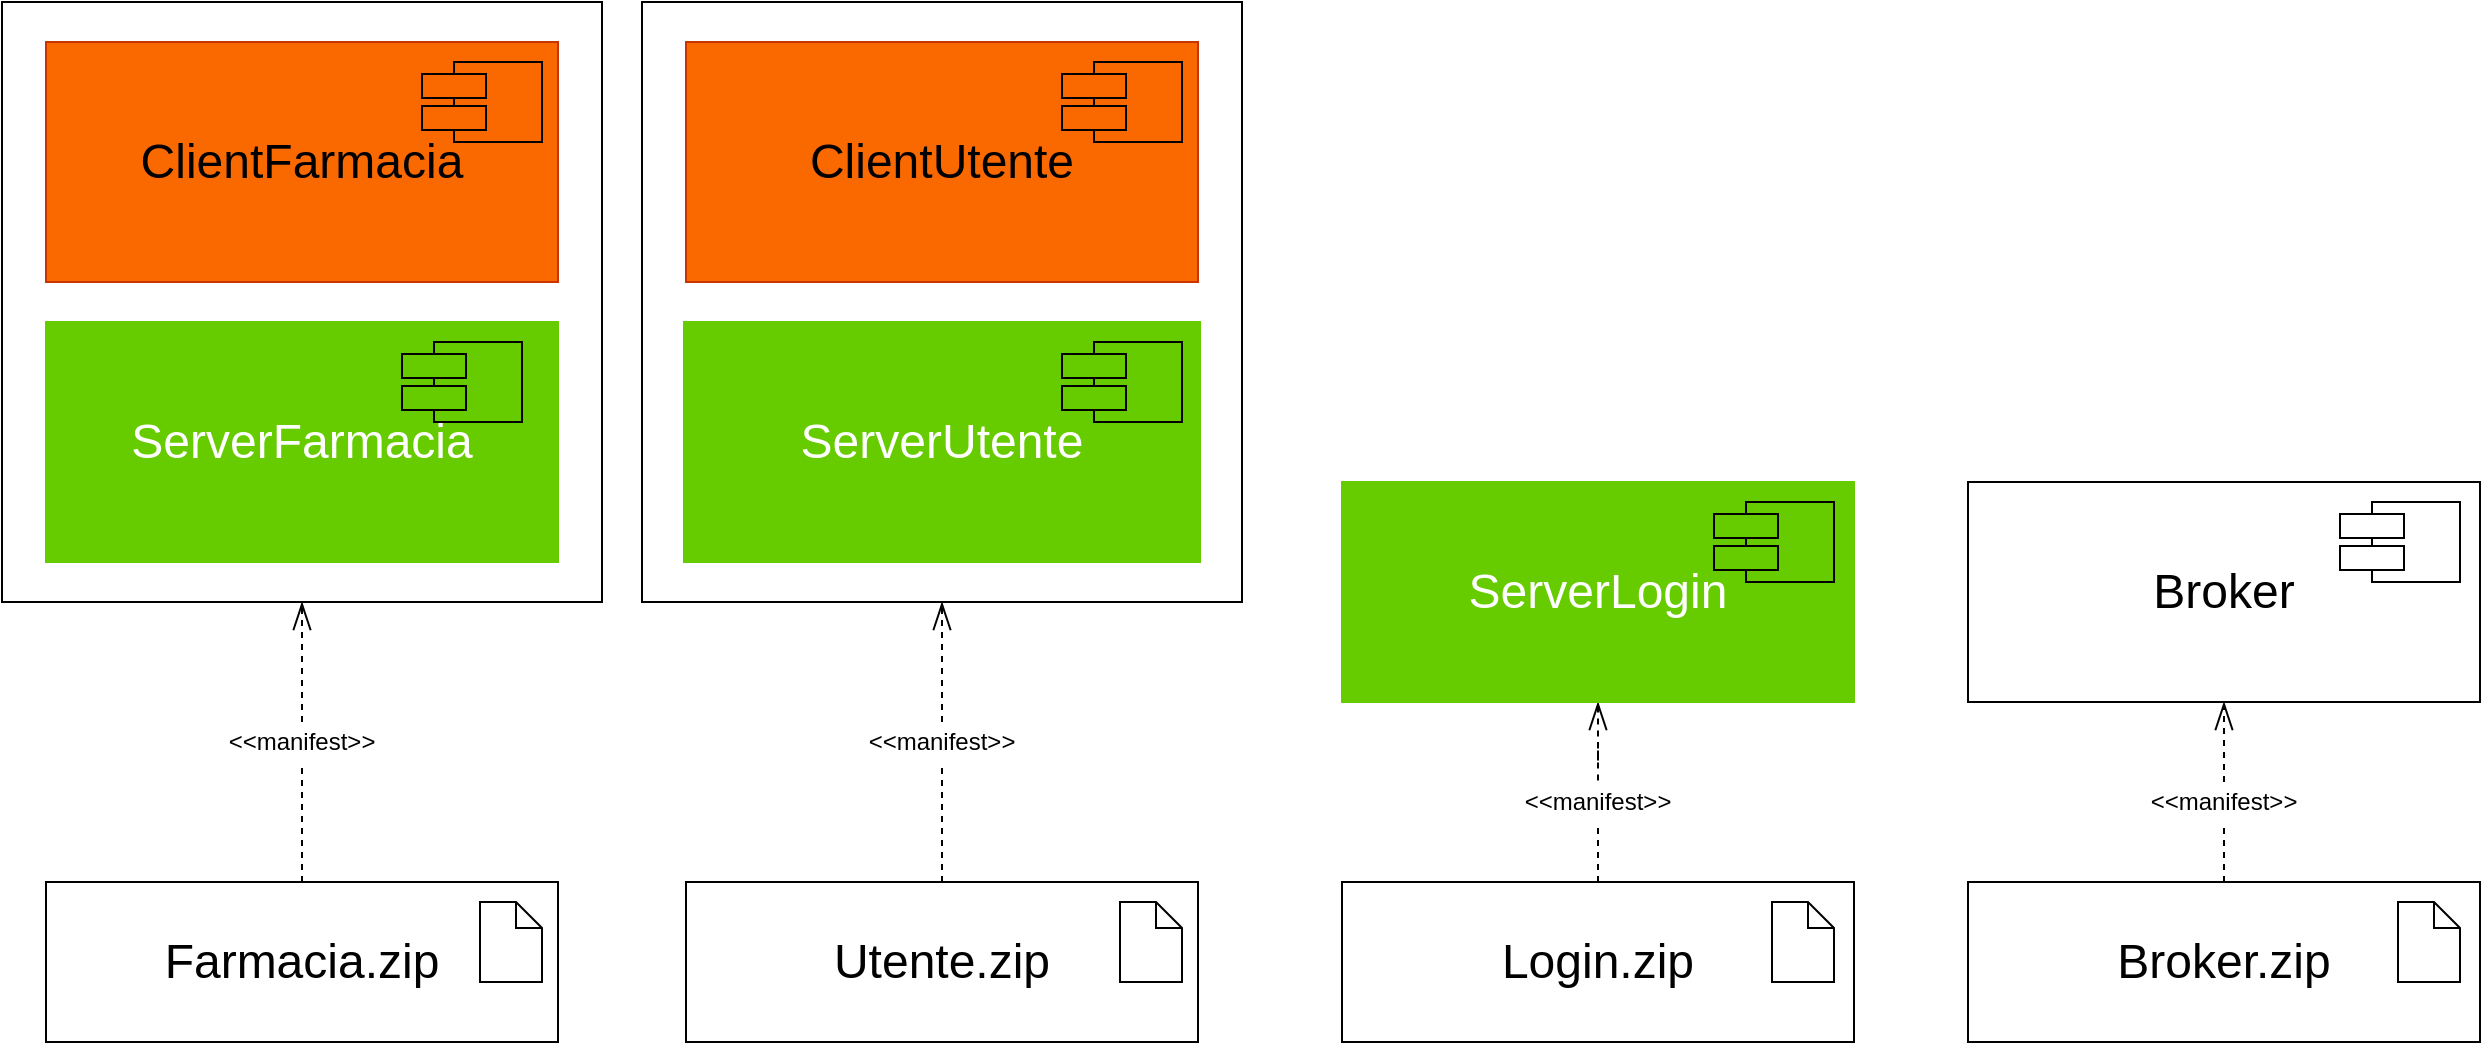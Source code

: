 <mxfile version="14.7.6" type="device" pages="2"><diagram id="c40Dmg4c9XdsCeUF21g8" name="Artefatti"><mxGraphModel dx="1248" dy="677" grid="1" gridSize="10" guides="1" tooltips="1" connect="1" arrows="1" fold="1" page="1" pageScale="1" pageWidth="827" pageHeight="1169" math="0" shadow="0"><root><mxCell id="0"/><mxCell id="1" parent="0"/><mxCell id="fkYIzti-pxC9JSJGZYUs-1" value="&lt;font style=&quot;font-size: 24px&quot;&gt;Broker.zip&lt;/font&gt;" style="rounded=0;whiteSpace=wrap;html=1;" vertex="1" parent="1"><mxGeometry x="1023" y="460" width="256" height="80" as="geometry"/></mxCell><mxCell id="fkYIzti-pxC9JSJGZYUs-2" value="&lt;font style=&quot;font-size: 24px&quot;&gt;Broker&lt;/font&gt;" style="rounded=0;whiteSpace=wrap;html=1;" vertex="1" parent="1"><mxGeometry x="1023" y="260" width="256" height="110" as="geometry"/></mxCell><mxCell id="fkYIzti-pxC9JSJGZYUs-3" value="" style="shape=component;align=left;spacingLeft=36;rounded=0;shadow=0;comic=0;labelBackgroundColor=none;strokeWidth=1;fontFamily=Verdana;fontSize=12;html=1;" vertex="1" parent="1"><mxGeometry x="1209" y="270" width="60" height="40" as="geometry"/></mxCell><mxCell id="fkYIzti-pxC9JSJGZYUs-4" value="" style="endArrow=openThin;html=1;entryX=0.5;entryY=1;entryDx=0;entryDy=0;exitX=0.5;exitY=0;exitDx=0;exitDy=0;dashed=1;startArrow=none;startSize=6;endSize=12;endFill=0;" edge="1" parent="1" source="fkYIzti-pxC9JSJGZYUs-5" target="fkYIzti-pxC9JSJGZYUs-2"><mxGeometry width="50" height="50" relative="1" as="geometry"><mxPoint x="1119" y="450" as="sourcePoint"/><mxPoint x="1169" y="400" as="targetPoint"/></mxGeometry></mxCell><mxCell id="fkYIzti-pxC9JSJGZYUs-5" value="&amp;lt;&amp;lt;manifest&amp;gt;&amp;gt;" style="text;html=1;strokeColor=none;fillColor=none;align=center;verticalAlign=middle;whiteSpace=wrap;rounded=0;" vertex="1" parent="1"><mxGeometry x="1131" y="410" width="40" height="20" as="geometry"/></mxCell><mxCell id="fkYIzti-pxC9JSJGZYUs-6" value="" style="endArrow=none;html=1;entryX=0.5;entryY=1;entryDx=0;entryDy=0;exitX=0.5;exitY=0;exitDx=0;exitDy=0;dashed=1;" edge="1" parent="1" source="fkYIzti-pxC9JSJGZYUs-1" target="fkYIzti-pxC9JSJGZYUs-5"><mxGeometry width="50" height="50" relative="1" as="geometry"><mxPoint x="1151" y="460" as="sourcePoint"/><mxPoint x="1151" y="370" as="targetPoint"/></mxGeometry></mxCell><mxCell id="fkYIzti-pxC9JSJGZYUs-7" value="&lt;font style=&quot;font-size: 24px&quot;&gt;Login.zip&lt;/font&gt;" style="rounded=0;whiteSpace=wrap;html=1;" vertex="1" parent="1"><mxGeometry x="710" y="460" width="256" height="80" as="geometry"/></mxCell><mxCell id="EREC_m5Hk_hTlTyeL2ur-1" value="" style="edgeStyle=orthogonalEdgeStyle;rounded=0;jumpStyle=arc;jumpSize=12;orthogonalLoop=1;jettySize=auto;html=1;endArrow=none;endFill=0;endSize=12;startSize=12;startArrow=openThin;startFill=0;dashed=1;" edge="1" parent="1" source="fkYIzti-pxC9JSJGZYUs-8" target="fkYIzti-pxC9JSJGZYUs-11"><mxGeometry relative="1" as="geometry"/></mxCell><mxCell id="fkYIzti-pxC9JSJGZYUs-8" value="&lt;font style=&quot;font-size: 24px&quot;&gt;ServerLogin&lt;/font&gt;" style="rounded=0;whiteSpace=wrap;html=1;fontColor=#ffffff;strokeColor=#66CC00;fillColor=#66CC00;" vertex="1" parent="1"><mxGeometry x="710" y="260" width="256" height="110" as="geometry"/></mxCell><mxCell id="fkYIzti-pxC9JSJGZYUs-9" value="" style="shape=component;align=left;spacingLeft=36;rounded=0;shadow=0;comic=0;labelBackgroundColor=none;strokeWidth=1;fontFamily=Verdana;fontSize=12;html=1;fillColor=#66CC00;" vertex="1" parent="1"><mxGeometry x="896" y="270" width="60" height="40" as="geometry"/></mxCell><mxCell id="fkYIzti-pxC9JSJGZYUs-11" value="&amp;lt;&amp;lt;manifest&amp;gt;&amp;gt;" style="text;html=1;strokeColor=none;fillColor=none;align=center;verticalAlign=middle;whiteSpace=wrap;rounded=0;" vertex="1" parent="1"><mxGeometry x="818" y="410" width="40" height="20" as="geometry"/></mxCell><mxCell id="fkYIzti-pxC9JSJGZYUs-12" value="" style="endArrow=none;html=1;entryX=0.5;entryY=1;entryDx=0;entryDy=0;exitX=0.5;exitY=0;exitDx=0;exitDy=0;dashed=1;" edge="1" parent="1" source="fkYIzti-pxC9JSJGZYUs-7" target="fkYIzti-pxC9JSJGZYUs-11"><mxGeometry width="50" height="50" relative="1" as="geometry"><mxPoint x="838" y="460" as="sourcePoint"/><mxPoint x="838" y="370" as="targetPoint"/></mxGeometry></mxCell><mxCell id="fkYIzti-pxC9JSJGZYUs-13" value="" style="rounded=0;whiteSpace=wrap;html=1;" vertex="1" parent="1"><mxGeometry x="360" y="20" width="300" height="300" as="geometry"/></mxCell><mxCell id="fkYIzti-pxC9JSJGZYUs-14" value="&lt;font style=&quot;font-size: 24px&quot;&gt;Utente.zip&lt;/font&gt;" style="rounded=0;whiteSpace=wrap;html=1;" vertex="1" parent="1"><mxGeometry x="382" y="460" width="256" height="80" as="geometry"/></mxCell><mxCell id="fkYIzti-pxC9JSJGZYUs-15" value="" style="endArrow=openThin;html=1;exitX=0.5;exitY=0;exitDx=0;exitDy=0;dashed=1;startArrow=none;endFill=0;endSize=12;" edge="1" parent="1" source="fkYIzti-pxC9JSJGZYUs-16"><mxGeometry width="50" height="50" relative="1" as="geometry"><mxPoint x="466" y="470" as="sourcePoint"/><mxPoint x="510" y="320" as="targetPoint"/></mxGeometry></mxCell><mxCell id="fkYIzti-pxC9JSJGZYUs-16" value="&amp;lt;&amp;lt;manifest&amp;gt;&amp;gt;" style="text;html=1;strokeColor=none;fillColor=none;align=center;verticalAlign=middle;whiteSpace=wrap;rounded=0;" vertex="1" parent="1"><mxGeometry x="490" y="380" width="40" height="20" as="geometry"/></mxCell><mxCell id="fkYIzti-pxC9JSJGZYUs-17" value="" style="endArrow=none;html=1;entryX=0.5;entryY=1;entryDx=0;entryDy=0;exitX=0.5;exitY=0;exitDx=0;exitDy=0;dashed=1;" edge="1" parent="1" source="fkYIzti-pxC9JSJGZYUs-14" target="fkYIzti-pxC9JSJGZYUs-16"><mxGeometry width="50" height="50" relative="1" as="geometry"><mxPoint x="498" y="480" as="sourcePoint"/><mxPoint x="498" y="390" as="targetPoint"/></mxGeometry></mxCell><mxCell id="fkYIzti-pxC9JSJGZYUs-18" value="&lt;font style=&quot;font-size: 24px&quot;&gt;ServerUtente&lt;/font&gt;" style="rounded=0;whiteSpace=wrap;html=1;fontColor=#ffffff;strokeColor=#66CC00;fillColor=#66CC00;" vertex="1" parent="1"><mxGeometry x="381" y="180" width="258" height="120" as="geometry"/></mxCell><mxCell id="fkYIzti-pxC9JSJGZYUs-19" value="&lt;font style=&quot;font-size: 24px&quot;&gt;ClientUtente&lt;/font&gt;" style="rounded=0;whiteSpace=wrap;html=1;fontColor=#000000;strokeColor=#C73500;fillColor=#fa6800;" vertex="1" parent="1"><mxGeometry x="382" y="40" width="256" height="120" as="geometry"/></mxCell><mxCell id="fkYIzti-pxC9JSJGZYUs-20" value="" style="rounded=0;whiteSpace=wrap;html=1;" vertex="1" parent="1"><mxGeometry x="40" y="20" width="300" height="300" as="geometry"/></mxCell><mxCell id="fkYIzti-pxC9JSJGZYUs-21" value="&lt;font style=&quot;font-size: 24px&quot;&gt;Farmacia.zip&lt;/font&gt;" style="rounded=0;whiteSpace=wrap;html=1;" vertex="1" parent="1"><mxGeometry x="62" y="460" width="256" height="80" as="geometry"/></mxCell><mxCell id="fkYIzti-pxC9JSJGZYUs-22" value="" style="endArrow=openThin;html=1;exitX=0.5;exitY=0;exitDx=0;exitDy=0;dashed=1;startArrow=none;endFill=0;jumpSize=12;endSize=12;" edge="1" parent="1" source="fkYIzti-pxC9JSJGZYUs-23"><mxGeometry width="50" height="50" relative="1" as="geometry"><mxPoint x="146" y="470" as="sourcePoint"/><mxPoint x="190" y="320" as="targetPoint"/></mxGeometry></mxCell><mxCell id="fkYIzti-pxC9JSJGZYUs-23" value="&amp;lt;&amp;lt;manifest&amp;gt;&amp;gt;" style="text;html=1;strokeColor=none;fillColor=none;align=center;verticalAlign=middle;whiteSpace=wrap;rounded=0;" vertex="1" parent="1"><mxGeometry x="170" y="380" width="40" height="20" as="geometry"/></mxCell><mxCell id="fkYIzti-pxC9JSJGZYUs-24" value="" style="endArrow=none;html=1;entryX=0.5;entryY=1;entryDx=0;entryDy=0;exitX=0.5;exitY=0;exitDx=0;exitDy=0;dashed=1;" edge="1" parent="1" source="fkYIzti-pxC9JSJGZYUs-21" target="fkYIzti-pxC9JSJGZYUs-23"><mxGeometry width="50" height="50" relative="1" as="geometry"><mxPoint x="178" y="480" as="sourcePoint"/><mxPoint x="178" y="390" as="targetPoint"/></mxGeometry></mxCell><mxCell id="fkYIzti-pxC9JSJGZYUs-25" value="&lt;font style=&quot;font-size: 24px&quot;&gt;ServerFarmacia&lt;/font&gt;" style="rounded=0;whiteSpace=wrap;html=1;fontColor=#ffffff;strokeColor=#66CC00;fillColor=#66CC00;" vertex="1" parent="1"><mxGeometry x="62" y="180" width="256" height="120" as="geometry"/></mxCell><mxCell id="fkYIzti-pxC9JSJGZYUs-26" value="&lt;span style=&quot;font-size: 24px&quot;&gt;ClientFarmacia&lt;/span&gt;" style="rounded=0;whiteSpace=wrap;html=1;fontColor=#000000;strokeColor=#C73500;fillColor=#fa6800;" vertex="1" parent="1"><mxGeometry x="62" y="40" width="256" height="120" as="geometry"/></mxCell><mxCell id="fkYIzti-pxC9JSJGZYUs-27" value="" style="shape=component;align=left;spacingLeft=36;rounded=0;shadow=0;comic=0;labelBackgroundColor=none;strokeWidth=1;fontFamily=Verdana;fontSize=12;html=1;fillColor=#66CC00;" vertex="1" parent="1"><mxGeometry x="570" y="190" width="60" height="40" as="geometry"/></mxCell><mxCell id="fkYIzti-pxC9JSJGZYUs-28" value="" style="shape=component;align=left;spacingLeft=36;rounded=0;shadow=0;comic=0;labelBackgroundColor=none;strokeWidth=1;fontFamily=Verdana;fontSize=12;html=1;fillColor=#66CC00;" vertex="1" parent="1"><mxGeometry x="240" y="190" width="60" height="40" as="geometry"/></mxCell><mxCell id="fkYIzti-pxC9JSJGZYUs-29" value="" style="shape=component;align=left;spacingLeft=36;rounded=0;shadow=0;comic=0;labelBackgroundColor=none;strokeWidth=1;fontFamily=Verdana;fontSize=12;html=1;fillColor=#fa6800;fontColor=#000000;" vertex="1" parent="1"><mxGeometry x="570" y="50" width="60" height="40" as="geometry"/></mxCell><mxCell id="fkYIzti-pxC9JSJGZYUs-30" value="" style="shape=component;align=left;spacingLeft=36;rounded=0;shadow=0;comic=0;labelBackgroundColor=none;strokeWidth=1;fontFamily=Verdana;fontSize=12;html=1;fillColor=#fa6800;fontColor=#000000;" vertex="1" parent="1"><mxGeometry x="250" y="50" width="60" height="40" as="geometry"/></mxCell><mxCell id="fkYIzti-pxC9JSJGZYUs-31" value="" style="shape=note;size=13;whiteSpace=wrap;html=1;strokeColor=#000000;fillColor=#FFFFFF;" vertex="1" parent="1"><mxGeometry x="279" y="470" width="31" height="40" as="geometry"/></mxCell><mxCell id="fkYIzti-pxC9JSJGZYUs-32" value="" style="shape=note;size=13;whiteSpace=wrap;html=1;strokeColor=#000000;fillColor=#FFFFFF;" vertex="1" parent="1"><mxGeometry x="599" y="470" width="31" height="40" as="geometry"/></mxCell><mxCell id="fkYIzti-pxC9JSJGZYUs-33" value="" style="shape=note;size=13;whiteSpace=wrap;html=1;strokeColor=#000000;fillColor=#FFFFFF;" vertex="1" parent="1"><mxGeometry x="925" y="470" width="31" height="40" as="geometry"/></mxCell><mxCell id="fkYIzti-pxC9JSJGZYUs-34" value="" style="shape=note;size=13;whiteSpace=wrap;html=1;strokeColor=#000000;fillColor=#FFFFFF;" vertex="1" parent="1"><mxGeometry x="1238" y="470" width="31" height="40" as="geometry"/></mxCell></root></mxGraphModel></diagram><diagram id="9iQ5625hSyIQ_U_QI0nJ" name="Type-Level"><mxGraphModel dx="1783" dy="967" grid="1" gridSize="10" guides="1" tooltips="1" connect="1" arrows="1" fold="1" page="1" pageScale="1" pageWidth="827" pageHeight="1169" math="0" shadow="0"><root><mxCell id="hd76lv28GAQ8l-dT5J-3-0"/><mxCell id="hd76lv28GAQ8l-dT5J-3-1" parent="hd76lv28GAQ8l-dT5J-3-0"/><mxCell id="hd76lv28GAQ8l-dT5J-3-2" value="&lt;font style=&quot;font-size: 24px&quot;&gt;Broker.zip&lt;/font&gt;" style="rounded=0;whiteSpace=wrap;html=1;" vertex="1" parent="hd76lv28GAQ8l-dT5J-3-1"><mxGeometry x="1058.5" y="1040" width="256" height="80" as="geometry"/></mxCell><mxCell id="hd76lv28GAQ8l-dT5J-3-5" value="" style="endArrow=openThin;html=1;entryX=1.005;entryY=0.759;entryDx=0;entryDy=0;exitX=0.5;exitY=0;exitDx=0;exitDy=0;dashed=1;startArrow=none;entryPerimeter=0;endSize=12;endFill=0;" edge="1" parent="hd76lv28GAQ8l-dT5J-3-1" source="hd76lv28GAQ8l-dT5J-3-2" target="zjppB76xuM0cMFxNH5-n-10"><mxGeometry width="50" height="50" relative="1" as="geometry"><mxPoint x="1186.5" y="990" as="sourcePoint"/><mxPoint x="1186.5" y="950" as="targetPoint"/></mxGeometry></mxCell><mxCell id="hd76lv28GAQ8l-dT5J-3-37" value="" style="shape=note;size=13;whiteSpace=wrap;html=1;strokeColor=#000000;fillColor=#FFFFFF;" vertex="1" parent="hd76lv28GAQ8l-dT5J-3-1"><mxGeometry x="1273.5" y="1050" width="31" height="40" as="geometry"/></mxCell><mxCell id="zjppB76xuM0cMFxNH5-n-4" value="&lt;p style=&quot;line-height: 320%&quot;&gt;&lt;br&gt;&lt;/p&gt;" style="verticalAlign=top;align=center;spacingTop=8;spacingLeft=2;spacingRight=12;shape=cube;size=10;direction=south;fontStyle=4;html=1;rounded=0;shadow=0;comic=0;labelBackgroundColor=none;strokeWidth=1;fontFamily=Verdana;fontSize=12" vertex="1" parent="hd76lv28GAQ8l-dT5J-3-1"><mxGeometry x="414" y="220" width="300" height="120" as="geometry"/></mxCell><mxCell id="zjppB76xuM0cMFxNH5-n-6" value="&lt;span style=&quot;font-size: 17px&quot;&gt;&lt;span style=&quot;font-size: 24px&quot;&gt;DBMS&lt;/span&gt;&lt;/span&gt;" style="text;html=1;strokeColor=none;fillColor=none;align=center;verticalAlign=middle;whiteSpace=wrap;rounded=0;" vertex="1" parent="hd76lv28GAQ8l-dT5J-3-1"><mxGeometry x="494" y="275" width="120" height="20" as="geometry"/></mxCell><mxCell id="zjppB76xuM0cMFxNH5-n-10" value="&lt;p style=&quot;line-height: 320%&quot;&gt;&lt;br&gt;&lt;/p&gt;" style="verticalAlign=top;align=center;spacingTop=8;spacingLeft=2;spacingRight=12;shape=cube;size=10;direction=south;fontStyle=4;html=1;rounded=0;shadow=0;comic=0;labelBackgroundColor=none;strokeWidth=1;fontFamily=Verdana;fontSize=12" vertex="1" parent="hd76lv28GAQ8l-dT5J-3-1"><mxGeometry x="1218.5" y="830" width="300" height="120" as="geometry"/></mxCell><mxCell id="zjppB76xuM0cMFxNH5-n-11" value="&lt;span style=&quot;font-size: 17px&quot;&gt;&lt;span style=&quot;font-size: 24px&quot;&gt;ServerLogin&lt;/span&gt;&lt;/span&gt;" style="text;html=1;strokeColor=none;fillColor=none;align=center;verticalAlign=middle;whiteSpace=wrap;rounded=0;" vertex="1" parent="hd76lv28GAQ8l-dT5J-3-1"><mxGeometry x="1298.5" y="885" width="120" height="20" as="geometry"/></mxCell><mxCell id="zjppB76xuM0cMFxNH5-n-13" value="&lt;p style=&quot;line-height: 320%&quot;&gt;&lt;br&gt;&lt;/p&gt;" style="verticalAlign=top;align=center;spacingTop=8;spacingLeft=2;spacingRight=12;shape=cube;size=10;direction=south;fontStyle=4;html=1;rounded=0;shadow=0;comic=0;labelBackgroundColor=none;strokeWidth=1;fontFamily=Verdana;fontSize=12" vertex="1" parent="hd76lv28GAQ8l-dT5J-3-1"><mxGeometry x="1218.5" y="390" width="300" height="120" as="geometry"/></mxCell><mxCell id="zjppB76xuM0cMFxNH5-n-14" value="&lt;span style=&quot;font-size: 17px&quot;&gt;&lt;span style=&quot;font-size: 24px&quot;&gt;ServerUtente&lt;/span&gt;&lt;/span&gt;" style="text;html=1;strokeColor=none;fillColor=none;align=center;verticalAlign=middle;whiteSpace=wrap;rounded=0;" vertex="1" parent="hd76lv28GAQ8l-dT5J-3-1"><mxGeometry x="1302" y="445" width="120" height="20" as="geometry"/></mxCell><mxCell id="zjppB76xuM0cMFxNH5-n-16" value="&lt;p style=&quot;line-height: 320%&quot;&gt;&lt;br&gt;&lt;/p&gt;" style="verticalAlign=top;align=center;spacingTop=8;spacingLeft=2;spacingRight=12;shape=cube;size=10;direction=south;fontStyle=4;html=1;rounded=0;shadow=0;comic=0;labelBackgroundColor=none;strokeWidth=1;fontFamily=Verdana;fontSize=12" vertex="1" parent="hd76lv28GAQ8l-dT5J-3-1"><mxGeometry x="1218.5" y="20" width="300" height="120" as="geometry"/></mxCell><mxCell id="zjppB76xuM0cMFxNH5-n-17" value="&lt;span style=&quot;font-size: 17px&quot;&gt;&lt;span style=&quot;font-size: 24px&quot;&gt;ServerFarmacia&lt;/span&gt;&lt;/span&gt;" style="text;html=1;strokeColor=none;fillColor=none;align=center;verticalAlign=middle;whiteSpace=wrap;rounded=0;" vertex="1" parent="hd76lv28GAQ8l-dT5J-3-1"><mxGeometry x="1280" y="75" width="120" height="20" as="geometry"/></mxCell><mxCell id="zjppB76xuM0cMFxNH5-n-18" value="&lt;font style=&quot;font-size: 24px&quot;&gt;Login.zip&lt;/font&gt;" style="rounded=0;whiteSpace=wrap;html=1;" vertex="1" parent="hd76lv28GAQ8l-dT5J-3-1"><mxGeometry x="1385.5" y="1040" width="256" height="80" as="geometry"/></mxCell><mxCell id="zjppB76xuM0cMFxNH5-n-19" value="" style="endArrow=openThin;html=1;entryX=0.994;entryY=0.286;entryDx=0;entryDy=0;exitX=0.5;exitY=0;exitDx=0;exitDy=0;dashed=1;startArrow=none;entryPerimeter=0;endFill=0;endSize=12;" edge="1" parent="hd76lv28GAQ8l-dT5J-3-1" source="zjppB76xuM0cMFxNH5-n-18" target="zjppB76xuM0cMFxNH5-n-10"><mxGeometry width="50" height="50" relative="1" as="geometry"><mxPoint x="1513.5" y="990" as="sourcePoint"/><mxPoint x="1513.5" y="950" as="targetPoint"/></mxGeometry></mxCell><mxCell id="zjppB76xuM0cMFxNH5-n-22" value="" style="shape=note;size=13;whiteSpace=wrap;html=1;strokeColor=#000000;fillColor=#FFFFFF;" vertex="1" parent="hd76lv28GAQ8l-dT5J-3-1"><mxGeometry x="1600.5" y="1050" width="31" height="40" as="geometry"/></mxCell><mxCell id="6zTUNbzQNTSTOM5isoGM-0" value="&lt;p style=&quot;line-height: 320%&quot;&gt;&lt;br&gt;&lt;/p&gt;" style="verticalAlign=top;align=center;spacingTop=8;spacingLeft=2;spacingRight=12;shape=cube;size=10;direction=south;fontStyle=4;html=1;rounded=0;shadow=0;comic=0;labelBackgroundColor=none;strokeWidth=1;fontFamily=Verdana;fontSize=12" vertex="1" parent="hd76lv28GAQ8l-dT5J-3-1"><mxGeometry x="414" y="720" width="300" height="120" as="geometry"/></mxCell><mxCell id="6zTUNbzQNTSTOM5isoGM-1" value="&lt;span style=&quot;font-size: 17px&quot;&gt;&lt;span style=&quot;font-size: 24px&quot;&gt;Log&lt;/span&gt;&lt;/span&gt;" style="text;html=1;strokeColor=none;fillColor=none;align=center;verticalAlign=middle;whiteSpace=wrap;rounded=0;" vertex="1" parent="hd76lv28GAQ8l-dT5J-3-1"><mxGeometry x="494" y="775" width="120" height="20" as="geometry"/></mxCell><mxCell id="6zTUNbzQNTSTOM5isoGM-5" value="&lt;p style=&quot;line-height: 320%&quot;&gt;&lt;br&gt;&lt;/p&gt;" style="verticalAlign=top;align=center;spacingTop=8;spacingLeft=2;spacingRight=12;shape=cube;size=10;direction=south;fontStyle=4;html=1;rounded=0;shadow=0;comic=0;labelBackgroundColor=none;strokeWidth=1;fontFamily=Verdana;fontSize=12" vertex="1" parent="hd76lv28GAQ8l-dT5J-3-1"><mxGeometry x="1800" y="160" width="300" height="120" as="geometry"/></mxCell><mxCell id="6zTUNbzQNTSTOM5isoGM-6" value="&lt;span style=&quot;font-size: 17px&quot;&gt;&lt;span style=&quot;font-size: 24px&quot;&gt;WebBrowser&lt;/span&gt;&lt;/span&gt;" style="text;html=1;strokeColor=none;fillColor=none;align=center;verticalAlign=middle;whiteSpace=wrap;rounded=0;" vertex="1" parent="hd76lv28GAQ8l-dT5J-3-1"><mxGeometry x="1880" y="215" width="120" height="20" as="geometry"/></mxCell><mxCell id="6zTUNbzQNTSTOM5isoGM-8" value="&lt;font style=&quot;font-size: 24px&quot;&gt;Utente.zip&lt;/font&gt;" style="rounded=0;whiteSpace=wrap;html=1;" vertex="1" parent="hd76lv28GAQ8l-dT5J-3-1"><mxGeometry x="1244" y="600" width="256" height="80" as="geometry"/></mxCell><mxCell id="6zTUNbzQNTSTOM5isoGM-9" value="" style="endArrow=openThin;html=1;entryX=0.5;entryY=1;entryDx=0;entryDy=0;exitX=0.5;exitY=0;exitDx=0;exitDy=0;dashed=1;startArrow=none;endFill=0;endSize=12;" edge="1" parent="hd76lv28GAQ8l-dT5J-3-1" source="6zTUNbzQNTSTOM5isoGM-10"><mxGeometry width="50" height="50" relative="1" as="geometry"><mxPoint x="1340" y="590" as="sourcePoint"/><mxPoint x="1372" y="510" as="targetPoint"/></mxGeometry></mxCell><mxCell id="6zTUNbzQNTSTOM5isoGM-10" value="&amp;lt;&amp;lt;deploy&amp;gt;&amp;gt;" style="text;html=1;strokeColor=none;fillColor=none;align=center;verticalAlign=middle;whiteSpace=wrap;rounded=0;" vertex="1" parent="hd76lv28GAQ8l-dT5J-3-1"><mxGeometry x="1352" y="550" width="40" height="20" as="geometry"/></mxCell><mxCell id="6zTUNbzQNTSTOM5isoGM-11" value="" style="endArrow=none;html=1;entryX=0.5;entryY=1;entryDx=0;entryDy=0;exitX=0.5;exitY=0;exitDx=0;exitDy=0;dashed=1;" edge="1" parent="hd76lv28GAQ8l-dT5J-3-1" source="6zTUNbzQNTSTOM5isoGM-8" target="6zTUNbzQNTSTOM5isoGM-10"><mxGeometry width="50" height="50" relative="1" as="geometry"><mxPoint x="1372" y="600" as="sourcePoint"/><mxPoint x="1372" y="510" as="targetPoint"/></mxGeometry></mxCell><mxCell id="6zTUNbzQNTSTOM5isoGM-12" value="" style="shape=note;size=13;whiteSpace=wrap;html=1;strokeColor=#000000;fillColor=#FFFFFF;" vertex="1" parent="hd76lv28GAQ8l-dT5J-3-1"><mxGeometry x="1459" y="610" width="31" height="40" as="geometry"/></mxCell><mxCell id="Mj0XE82b5peQc7g9B-6C-0" value="&lt;font style=&quot;font-size: 24px&quot;&gt;Farmacia.zip&lt;/font&gt;" style="rounded=0;whiteSpace=wrap;html=1;" vertex="1" parent="hd76lv28GAQ8l-dT5J-3-1"><mxGeometry x="1222" y="230" width="256" height="80" as="geometry"/></mxCell><mxCell id="Mj0XE82b5peQc7g9B-6C-1" value="" style="endArrow=openThin;html=1;entryX=0.5;entryY=1;entryDx=0;entryDy=0;exitX=0.5;exitY=0;exitDx=0;exitDy=0;dashed=1;startArrow=none;endFill=0;jumpSize=12;endSize=12;" edge="1" parent="hd76lv28GAQ8l-dT5J-3-1" source="Mj0XE82b5peQc7g9B-6C-2"><mxGeometry width="50" height="50" relative="1" as="geometry"><mxPoint x="1318" y="220" as="sourcePoint"/><mxPoint x="1350" y="140" as="targetPoint"/></mxGeometry></mxCell><mxCell id="Mj0XE82b5peQc7g9B-6C-2" value="&amp;lt;&amp;lt;deploy&amp;gt;&amp;gt;" style="text;html=1;strokeColor=none;fillColor=none;align=center;verticalAlign=middle;whiteSpace=wrap;rounded=0;" vertex="1" parent="hd76lv28GAQ8l-dT5J-3-1"><mxGeometry x="1330" y="180" width="40" height="20" as="geometry"/></mxCell><mxCell id="Mj0XE82b5peQc7g9B-6C-3" value="" style="endArrow=none;html=1;entryX=0.5;entryY=1;entryDx=0;entryDy=0;exitX=0.5;exitY=0;exitDx=0;exitDy=0;dashed=1;" edge="1" parent="hd76lv28GAQ8l-dT5J-3-1" source="Mj0XE82b5peQc7g9B-6C-0" target="Mj0XE82b5peQc7g9B-6C-2"><mxGeometry width="50" height="50" relative="1" as="geometry"><mxPoint x="1350" y="230" as="sourcePoint"/><mxPoint x="1350" y="140" as="targetPoint"/></mxGeometry></mxCell><mxCell id="Mj0XE82b5peQc7g9B-6C-4" value="" style="shape=note;size=13;whiteSpace=wrap;html=1;strokeColor=#000000;fillColor=#FFFFFF;" vertex="1" parent="hd76lv28GAQ8l-dT5J-3-1"><mxGeometry x="1437" y="240" width="31" height="40" as="geometry"/></mxCell><mxCell id="Mj0XE82b5peQc7g9B-6C-5" value="" style="endArrow=none;html=1;rounded=0;entryX=0;entryY=0;entryDx=65;entryDy=300;entryPerimeter=0;exitX=0;exitY=0;exitDx=65;exitDy=300;exitPerimeter=0;endFill=0;" edge="1" parent="hd76lv28GAQ8l-dT5J-3-1" source="zjppB76xuM0cMFxNH5-n-10" target="zjppB76xuM0cMFxNH5-n-16"><mxGeometry width="50" height="50" relative="1" as="geometry"><mxPoint x="830" y="895" as="sourcePoint"/><mxPoint x="1020" y="80" as="targetPoint"/><Array as="points"><mxPoint x="1040" y="895"/><mxPoint x="1040" y="85"/></Array></mxGeometry></mxCell><mxCell id="Mj0XE82b5peQc7g9B-6C-6" value="" style="endArrow=none;html=1;entryX=0;entryY=0;entryDx=65;entryDy=300;entryPerimeter=0;endFill=0;" edge="1" parent="hd76lv28GAQ8l-dT5J-3-1" target="zjppB76xuM0cMFxNH5-n-13"><mxGeometry width="50" height="50" relative="1" as="geometry"><mxPoint x="1040" y="455" as="sourcePoint"/><mxPoint x="910" y="490" as="targetPoint"/></mxGeometry></mxCell><mxCell id="Mj0XE82b5peQc7g9B-6C-9" value="" style="endArrow=none;html=1;entryX=0.262;entryY=1.009;entryDx=0;entryDy=0;entryPerimeter=0;jumpStyle=arc;jumpSize=20;endFill=0;" edge="1" parent="hd76lv28GAQ8l-dT5J-3-1" target="zjppB76xuM0cMFxNH5-n-13"><mxGeometry width="50" height="50" relative="1" as="geometry"><mxPoint x="1000" y="420" as="sourcePoint"/><mxPoint x="1178.5" y="420" as="targetPoint"/></mxGeometry></mxCell><mxCell id="Mj0XE82b5peQc7g9B-6C-10" value="" style="endArrow=none;html=1;exitX=0;exitY=0;exitDx=55;exitDy=0;exitPerimeter=0;endFill=0;" edge="1" parent="hd76lv28GAQ8l-dT5J-3-1" source="zjppB76xuM0cMFxNH5-n-4"><mxGeometry width="50" height="50" relative="1" as="geometry"><mxPoint x="970" y="290" as="sourcePoint"/><mxPoint x="1000" y="277" as="targetPoint"/></mxGeometry></mxCell><mxCell id="Mj0XE82b5peQc7g9B-6C-11" value="" style="endArrow=none;html=1;exitX=0;exitY=0;exitDx=55;exitDy=0;exitPerimeter=0;endFill=0;jumpStyle=arc;jumpSize=20;" edge="1" parent="hd76lv28GAQ8l-dT5J-3-1" source="6zTUNbzQNTSTOM5isoGM-0"><mxGeometry width="50" height="50" relative="1" as="geometry"><mxPoint x="714" y="784" as="sourcePoint"/><mxPoint x="1040" y="775" as="targetPoint"/></mxGeometry></mxCell><mxCell id="Mj0XE82b5peQc7g9B-6C-8" value="" style="endArrow=none;html=1;rounded=0;entryX=0.251;entryY=1.007;entryDx=0;entryDy=0;entryPerimeter=0;jumpStyle=arc;jumpSize=20;exitX=0.24;exitY=1;exitDx=0;exitDy=0;exitPerimeter=0;endFill=0;" edge="1" parent="hd76lv28GAQ8l-dT5J-3-1" source="zjppB76xuM0cMFxNH5-n-10" target="zjppB76xuM0cMFxNH5-n-16"><mxGeometry width="50" height="50" relative="1" as="geometry"><mxPoint x="1216" y="940" as="sourcePoint"/><mxPoint x="1178.5" y="50" as="targetPoint"/><Array as="points"><mxPoint x="1000" y="859"/><mxPoint x="1000" y="50"/></Array></mxGeometry></mxCell><mxCell id="Mj0XE82b5peQc7g9B-6C-12" value="&lt;font style=&quot;font-size: 24px&quot;&gt;1&lt;/font&gt;" style="text;html=1;align=center;verticalAlign=middle;resizable=0;points=[];autosize=1;strokeColor=none;" vertex="1" parent="hd76lv28GAQ8l-dT5J-3-1"><mxGeometry x="714" y="255" width="30" height="20" as="geometry"/></mxCell><mxCell id="Mj0XE82b5peQc7g9B-6C-13" value="&lt;font style=&quot;font-size: 24px&quot;&gt;1&lt;/font&gt;" style="text;html=1;align=center;verticalAlign=middle;resizable=0;points=[];autosize=1;strokeColor=none;" vertex="1" parent="hd76lv28GAQ8l-dT5J-3-1"><mxGeometry x="714" y="755" width="30" height="20" as="geometry"/></mxCell><mxCell id="Mj0XE82b5peQc7g9B-6C-14" value="" style="endArrow=none;html=1;entryX=0;entryY=0;entryDx=120.0;entryDy=155;entryPerimeter=0;exitX=0;exitY=0;exitDx=55.0;exitDy=0;exitPerimeter=0;rounded=0;endFill=0;" edge="1" parent="hd76lv28GAQ8l-dT5J-3-1" source="zjppB76xuM0cMFxNH5-n-13" target="6zTUNbzQNTSTOM5isoGM-5"><mxGeometry width="50" height="50" relative="1" as="geometry"><mxPoint x="1410" y="390" as="sourcePoint"/><mxPoint x="1460" y="340" as="targetPoint"/><Array as="points"><mxPoint x="1945" y="445"/></Array></mxGeometry></mxCell><mxCell id="Mj0XE82b5peQc7g9B-6C-15" value="&amp;lt;&amp;lt;deploy&amp;gt;&amp;gt;" style="text;html=1;strokeColor=none;fillColor=none;align=center;verticalAlign=middle;whiteSpace=wrap;rounded=0;" vertex="1" parent="hd76lv28GAQ8l-dT5J-3-1"><mxGeometry x="1459" y="980" width="40" height="20" as="geometry"/></mxCell><mxCell id="Mj0XE82b5peQc7g9B-6C-16" value="&amp;lt;&amp;lt;deploy&amp;gt;&amp;gt;" style="text;html=1;strokeColor=none;fillColor=none;align=center;verticalAlign=middle;whiteSpace=wrap;rounded=0;" vertex="1" parent="hd76lv28GAQ8l-dT5J-3-1"><mxGeometry x="1204" y="980" width="40" height="20" as="geometry"/></mxCell><mxCell id="Mj0XE82b5peQc7g9B-6C-17" value="&lt;font style=&quot;font-size: 24px&quot;&gt;1&lt;/font&gt;" style="text;html=1;align=center;verticalAlign=middle;resizable=0;points=[];autosize=1;strokeColor=none;" vertex="1" parent="hd76lv28GAQ8l-dT5J-3-1"><mxGeometry x="1518.5" y="425" width="30" height="20" as="geometry"/></mxCell><mxCell id="Mj0XE82b5peQc7g9B-6C-19" value="&lt;span style=&quot;font-size: 24px&quot;&gt;*&lt;/span&gt;" style="text;html=1;align=center;verticalAlign=middle;resizable=0;points=[];autosize=1;strokeColor=none;" vertex="1" parent="hd76lv28GAQ8l-dT5J-3-1"><mxGeometry x="1950" y="290" width="20" height="20" as="geometry"/></mxCell><mxCell id="Mj0XE82b5peQc7g9B-6C-20" value="" style="endArrow=none;html=1;entryX=0;entryY=0;entryDx=0;entryDy=145;entryPerimeter=0;exitX=0;exitY=0;exitDx=55;exitDy=0;exitPerimeter=0;rounded=0;endFill=0;" edge="1" parent="hd76lv28GAQ8l-dT5J-3-1" source="zjppB76xuM0cMFxNH5-n-16" target="6zTUNbzQNTSTOM5isoGM-5"><mxGeometry width="50" height="50" relative="1" as="geometry"><mxPoint x="1528.5" y="455" as="sourcePoint"/><mxPoint x="1955.0" y="290" as="targetPoint"/><Array as="points"><mxPoint x="1955" y="75"/></Array></mxGeometry></mxCell><mxCell id="Mj0XE82b5peQc7g9B-6C-21" value="&lt;span style=&quot;font-size: 24px&quot;&gt;*&lt;/span&gt;" style="text;html=1;align=center;verticalAlign=middle;resizable=0;points=[];autosize=1;strokeColor=none;" vertex="1" parent="hd76lv28GAQ8l-dT5J-3-1"><mxGeometry x="1960" y="140" width="20" height="20" as="geometry"/></mxCell><mxCell id="Mj0XE82b5peQc7g9B-6C-22" value="&lt;font style=&quot;font-size: 24px&quot;&gt;1&lt;/font&gt;" style="text;html=1;align=center;verticalAlign=middle;resizable=0;points=[];autosize=1;strokeColor=none;" vertex="1" parent="hd76lv28GAQ8l-dT5J-3-1"><mxGeometry x="1518.5" y="55" width="30" height="20" as="geometry"/></mxCell><mxCell id="Mj0XE82b5peQc7g9B-6C-23" value="&lt;font style=&quot;font-size: 24px&quot;&gt;*&lt;/font&gt;" style="text;html=1;align=center;verticalAlign=middle;resizable=0;points=[];autosize=1;strokeColor=none;" vertex="1" parent="hd76lv28GAQ8l-dT5J-3-1"><mxGeometry x="1525" y="465" width="20" height="20" as="geometry"/></mxCell><mxCell id="Mj0XE82b5peQc7g9B-6C-24" value="&lt;font style=&quot;font-size: 24px&quot;&gt;1&lt;/font&gt;" style="text;html=1;align=center;verticalAlign=middle;resizable=0;points=[];autosize=1;strokeColor=none;" vertex="1" parent="hd76lv28GAQ8l-dT5J-3-1"><mxGeometry x="1518.5" y="865" width="30" height="20" as="geometry"/></mxCell><mxCell id="mCoN_R_g83itN4YuHhC7-0" value="" style="endArrow=none;html=1;endSize=12;exitX=0;exitY=0;exitDx=55.0;exitDy=0;exitPerimeter=0;entryX=0.842;entryY=-0.006;entryDx=0;entryDy=0;entryPerimeter=0;rounded=0;endFill=0;" edge="1" parent="hd76lv28GAQ8l-dT5J-3-1" source="zjppB76xuM0cMFxNH5-n-10" target="zjppB76xuM0cMFxNH5-n-13"><mxGeometry width="50" height="50" relative="1" as="geometry"><mxPoint x="1190" y="590" as="sourcePoint"/><mxPoint x="1240" y="540" as="targetPoint"/><Array as="points"><mxPoint x="1650" y="885"/><mxPoint x="1650" y="491"/></Array></mxGeometry></mxCell><mxCell id="mCoN_R_g83itN4YuHhC7-1" value="" style="endArrow=none;html=1;endSize=12;entryX=0.776;entryY=-0.002;entryDx=0;entryDy=0;entryPerimeter=0;rounded=0;endFill=0;jumpStyle=arc;jumpSize=20;" edge="1" parent="hd76lv28GAQ8l-dT5J-3-1" target="zjppB76xuM0cMFxNH5-n-16"><mxGeometry width="50" height="50" relative="1" as="geometry"><mxPoint x="1650" y="490" as="sourcePoint"/><mxPoint x="1586" y="115" as="targetPoint"/><Array as="points"><mxPoint x="1650" y="113"/></Array></mxGeometry></mxCell><mxCell id="3D39AjS18GkRgDjImflB-0" value="&lt;font style=&quot;font-size: 24px&quot;&gt;*&lt;/font&gt;" style="text;html=1;align=center;verticalAlign=middle;resizable=0;points=[];autosize=1;strokeColor=none;" vertex="1" parent="hd76lv28GAQ8l-dT5J-3-1"><mxGeometry x="1198.5" y="440" width="20" height="20" as="geometry"/></mxCell><mxCell id="3D39AjS18GkRgDjImflB-1" value="&lt;font style=&quot;font-size: 24px&quot;&gt;*&lt;/font&gt;" style="text;html=1;align=center;verticalAlign=middle;resizable=0;points=[];autosize=1;strokeColor=none;" vertex="1" parent="hd76lv28GAQ8l-dT5J-3-1"><mxGeometry x="1198.5" y="405" width="20" height="20" as="geometry"/></mxCell><mxCell id="3D39AjS18GkRgDjImflB-2" value="&lt;font style=&quot;font-size: 24px&quot;&gt;*&lt;/font&gt;" style="text;html=1;align=center;verticalAlign=middle;resizable=0;points=[];autosize=1;strokeColor=none;" vertex="1" parent="hd76lv28GAQ8l-dT5J-3-1"><mxGeometry x="1198.5" y="70" width="20" height="20" as="geometry"/></mxCell><mxCell id="3D39AjS18GkRgDjImflB-3" value="&lt;font style=&quot;font-size: 24px&quot;&gt;*&lt;/font&gt;" style="text;html=1;align=center;verticalAlign=middle;resizable=0;points=[];autosize=1;strokeColor=none;" vertex="1" parent="hd76lv28GAQ8l-dT5J-3-1"><mxGeometry x="1198.5" y="30" width="20" height="20" as="geometry"/></mxCell><mxCell id="3D39AjS18GkRgDjImflB-4" value="&lt;font style=&quot;font-size: 24px&quot;&gt;*&lt;/font&gt;" style="text;html=1;align=center;verticalAlign=middle;resizable=0;points=[];autosize=1;strokeColor=none;" vertex="1" parent="hd76lv28GAQ8l-dT5J-3-1"><mxGeometry x="1198.5" y="845" width="20" height="20" as="geometry"/></mxCell><mxCell id="3D39AjS18GkRgDjImflB-5" value="&lt;font style=&quot;font-size: 24px&quot;&gt;*&lt;/font&gt;" style="text;html=1;align=center;verticalAlign=middle;resizable=0;points=[];autosize=1;strokeColor=none;" vertex="1" parent="hd76lv28GAQ8l-dT5J-3-1"><mxGeometry x="1198.5" y="880" width="20" height="20" as="geometry"/></mxCell><mxCell id="3D39AjS18GkRgDjImflB-6" value="&lt;font style=&quot;font-size: 24px&quot;&gt;*&lt;/font&gt;" style="text;html=1;align=center;verticalAlign=middle;resizable=0;points=[];autosize=1;strokeColor=none;" vertex="1" parent="hd76lv28GAQ8l-dT5J-3-1"><mxGeometry x="1523.5" y="90" width="20" height="20" as="geometry"/></mxCell></root></mxGraphModel></diagram></mxfile>